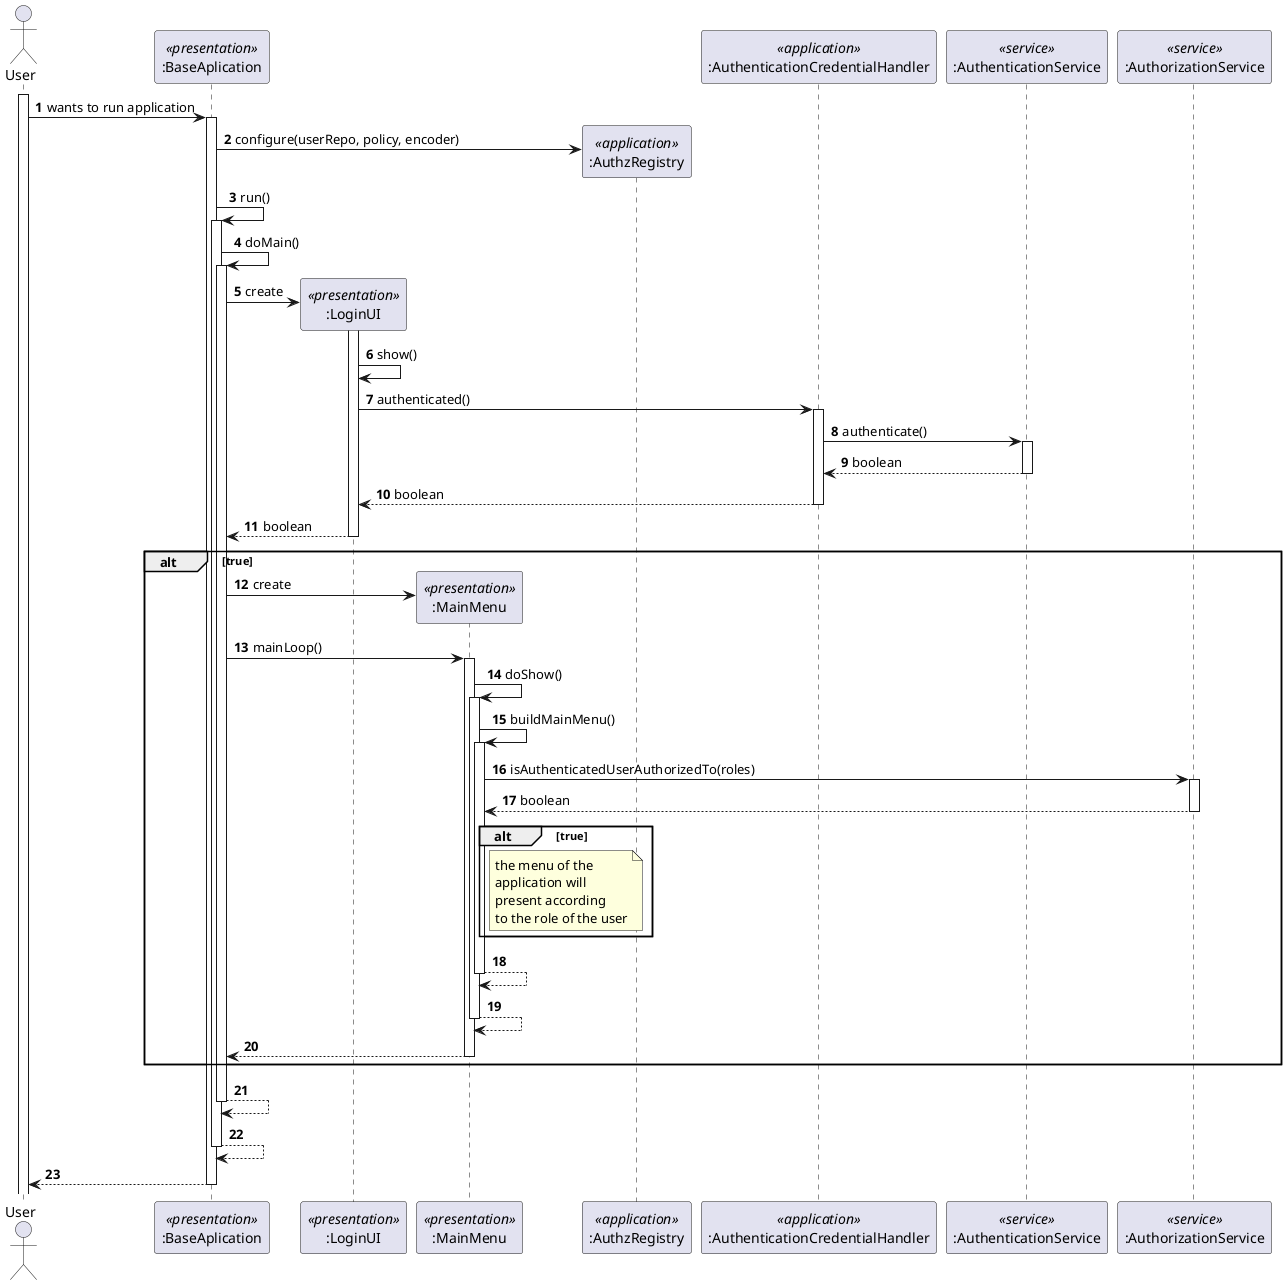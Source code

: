 @startuml
autonumber
actor "User" as USER

participant ":BaseAplication" as BA <<presentation>>
    participant ":LoginUI" as LUI <<presentation>>
    participant ":MainMenu" as MM <<presentation>>
participant ":AuthzRegistry" as AR <<application>>
participant ":AuthenticationCredentialHandler" as ACH <<application>>
participant ":AuthenticationService" as auth <<service>>
participant ":AuthorizationService" as authz <<service>>


activate USER
    USER -> BA : wants to run application
activate BA

    BA  -> AR**: configure(userRepo, policy, encoder)

deactivate AR

    BA -> BA: run()
activate BA
    BA-> BA: doMain()
activate BA

    BA -> LUI ** : create
activate LUI
    LUI -> LUI : show()
    LUI -> ACH: authenticated()
activate ACH
    ACH -> auth: authenticate()
activate auth
    auth --> ACH: boolean
deactivate auth
    ACH --> LUI : boolean
deactivate ACH
    LUI--> BA: boolean
deactivate LUI

alt true

    BA -> MM**: create
    BA -> MM: mainLoop()
    activate MM
    MM -> MM :  doShow()
    activate MM
    MM-> MM: buildMainMenu()
    activate MM
    MM-> authz : isAuthenticatedUserAuthorizedTo(roles)
    activate authz
    authz --> MM: boolean
    deactivate authz

    alt true
        note right of MM
            the menu of the
            application will
            present according
            to the role of the user
                end note
    end

        MM --> MM:
        deactivate MM

  MM --> MM :
    deactivate MM
MM --> BA:
deactivate MM
end



BA --> BA
deactivate BA

BA --> BA
deactivate BA


BA --> USER

deactivate BA

@enduml